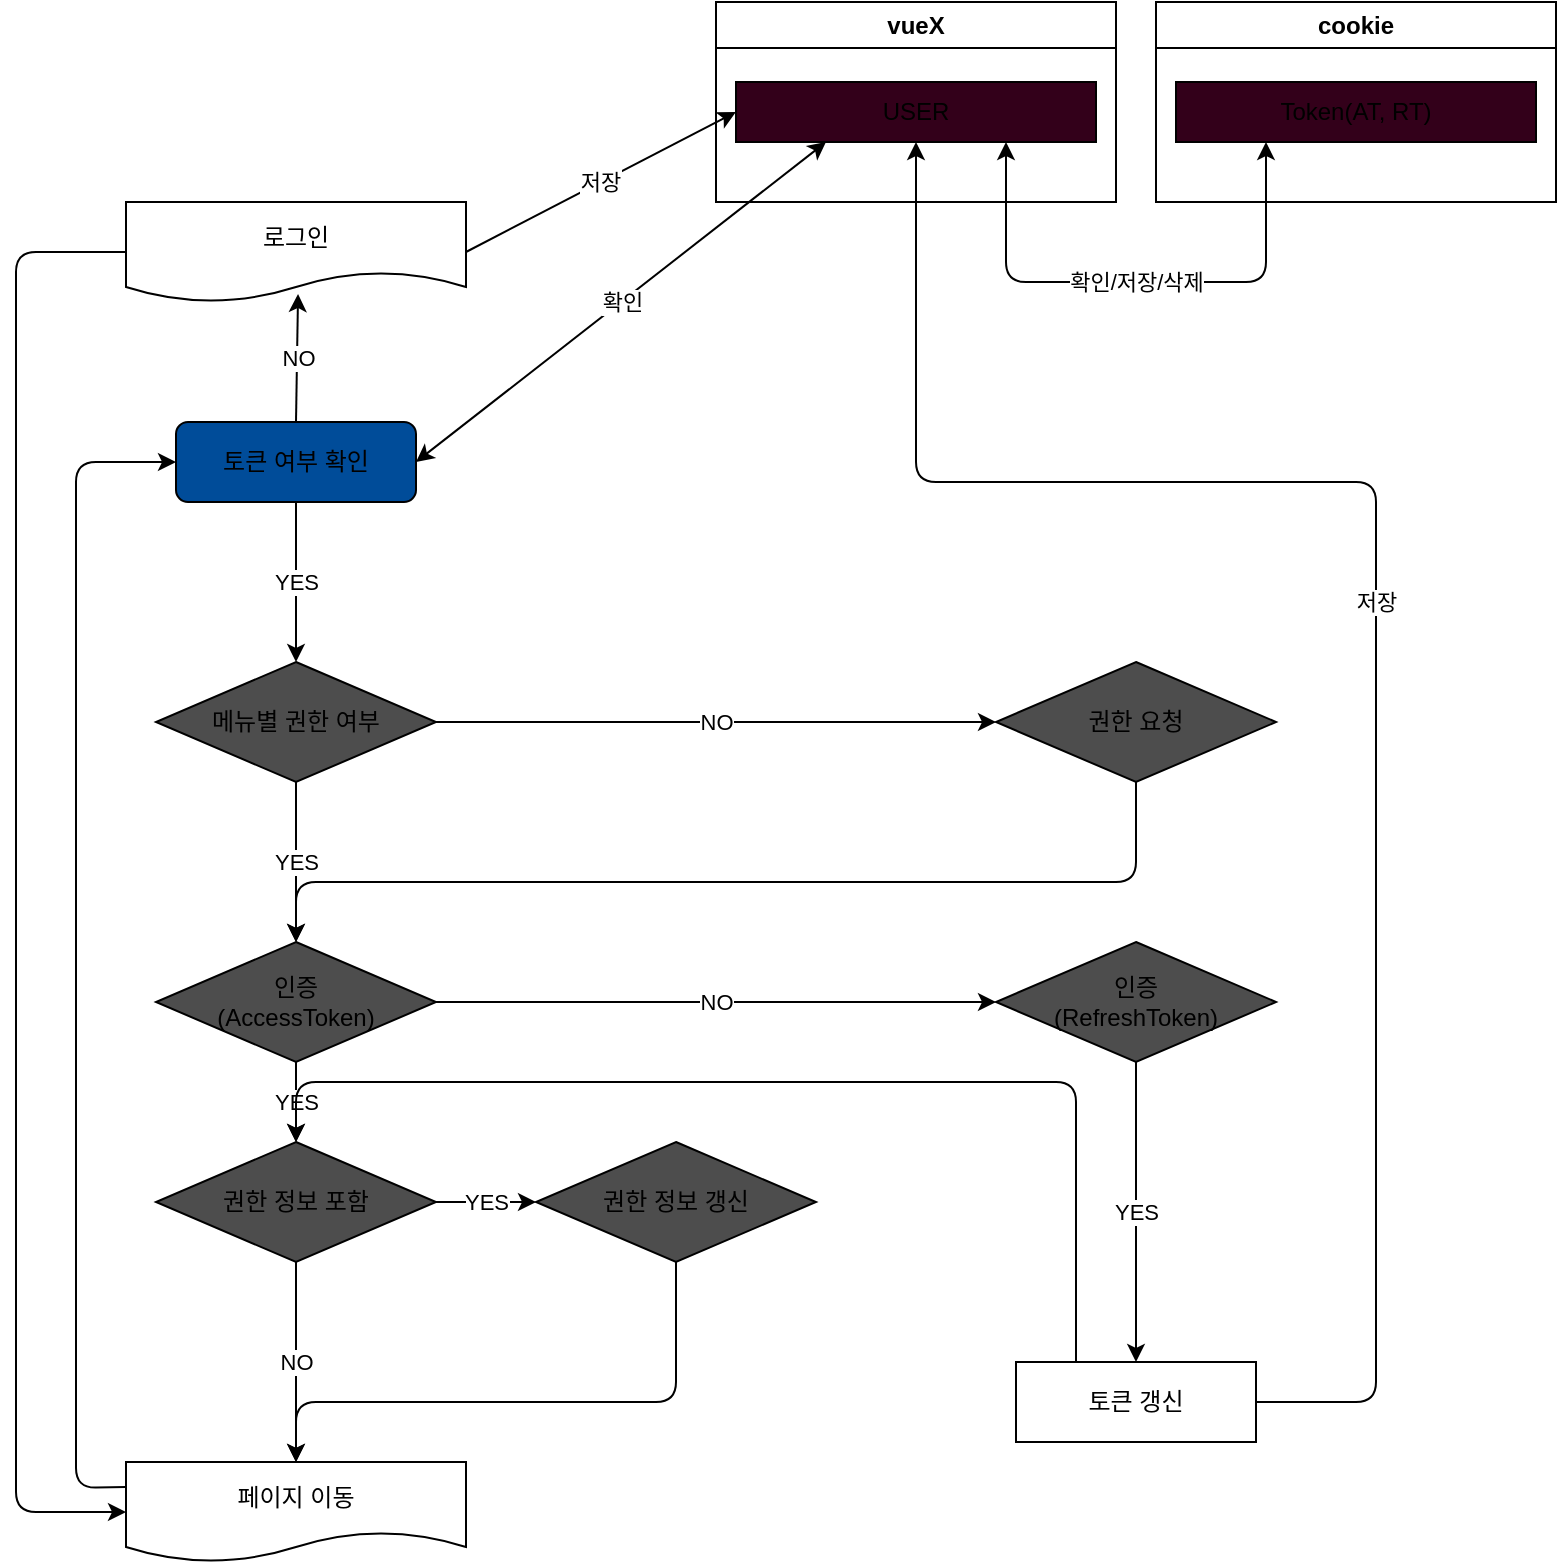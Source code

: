 <mxfile>
    <diagram id="pOqud3Csru5kn6OA6R6e" name="페이지-1">
        <mxGraphModel dx="1566" dy="2085" grid="1" gridSize="10" guides="1" tooltips="1" connect="1" arrows="0" fold="1" page="1" pageScale="1" pageWidth="827" pageHeight="1169" math="0" shadow="0">
            <root>
                <mxCell id="0"/>
                <mxCell id="1" parent="0"/>
                <mxCell id="57" value="YES" style="edgeStyle=none;html=1;exitX=0.5;exitY=1;exitDx=0;exitDy=0;entryX=0.5;entryY=0;entryDx=0;entryDy=0;" parent="1" source="51" target="80" edge="1">
                    <mxGeometry relative="1" as="geometry">
                        <Array as="points"/>
                    </mxGeometry>
                </mxCell>
                <mxCell id="59" value="NO" style="edgeStyle=none;html=1;exitX=1;exitY=0.5;exitDx=0;exitDy=0;entryX=0;entryY=0.5;entryDx=0;entryDy=0;" parent="1" source="51" target="58" edge="1">
                    <mxGeometry relative="1" as="geometry"/>
                </mxCell>
                <mxCell id="51" value="인증&lt;br&gt;(AccessToken)" style="rhombus;whiteSpace=wrap;html=1;fillColor=#4D4D4D;" parent="1" vertex="1">
                    <mxGeometry x="110" y="-610" width="140" height="60" as="geometry"/>
                </mxCell>
                <mxCell id="53" value="YES" style="edgeStyle=none;html=1;exitX=0.5;exitY=1;exitDx=0;exitDy=0;entryX=0.5;entryY=0;entryDx=0;entryDy=0;" parent="1" target="75" edge="1">
                    <mxGeometry relative="1" as="geometry">
                        <mxPoint x="290" y="-770" as="targetPoint"/>
                        <mxPoint x="180" y="-830" as="sourcePoint"/>
                    </mxGeometry>
                </mxCell>
                <mxCell id="86" value="NO" style="edgeStyle=none;html=1;exitX=0.5;exitY=0;exitDx=0;exitDy=0;entryX=0.506;entryY=0.92;entryDx=0;entryDy=0;entryPerimeter=0;" parent="1" target="54" edge="1">
                    <mxGeometry relative="1" as="geometry">
                        <mxPoint x="180" y="-870" as="sourcePoint"/>
                    </mxGeometry>
                </mxCell>
                <mxCell id="66" value="저장" style="html=1;exitX=1;exitY=0.5;exitDx=0;exitDy=0;entryX=0;entryY=0.5;entryDx=0;entryDy=0;startArrow=none;startFill=0;" parent="1" source="54" target="65" edge="1">
                    <mxGeometry relative="1" as="geometry"/>
                </mxCell>
                <mxCell id="67" style="edgeStyle=none;html=1;exitX=0;exitY=0.5;exitDx=0;exitDy=0;entryX=0;entryY=0.5;entryDx=0;entryDy=0;" parent="1" source="54" target="56" edge="1">
                    <mxGeometry relative="1" as="geometry">
                        <Array as="points">
                            <mxPoint x="40" y="-955"/>
                            <mxPoint x="40" y="-325"/>
                        </Array>
                    </mxGeometry>
                </mxCell>
                <UserObject label="로그인" tooltip="/shared/view/member/login" id="54">
                    <mxCell style="shape=document;whiteSpace=wrap;html=1;boundedLbl=1;" parent="1" vertex="1">
                        <mxGeometry x="95" y="-980" width="170" height="50" as="geometry"/>
                    </mxCell>
                </UserObject>
                <mxCell id="70" style="edgeStyle=none;html=1;exitX=0;exitY=0.25;exitDx=0;exitDy=0;entryX=0;entryY=0.5;entryDx=0;entryDy=0;startArrow=none;startFill=0;" parent="1" source="56" edge="1">
                    <mxGeometry relative="1" as="geometry">
                        <Array as="points">
                            <mxPoint x="70" y="-337"/>
                            <mxPoint x="70" y="-850"/>
                        </Array>
                        <mxPoint x="120" y="-850" as="targetPoint"/>
                    </mxGeometry>
                </mxCell>
                <mxCell id="56" value="페이지 이동" style="shape=document;whiteSpace=wrap;html=1;boundedLbl=1;" parent="1" vertex="1">
                    <mxGeometry x="95" y="-350" width="170" height="50" as="geometry"/>
                </mxCell>
                <mxCell id="62" value="YES" style="edgeStyle=none;html=1;exitX=0.5;exitY=1;exitDx=0;exitDy=0;entryX=0.5;entryY=0;entryDx=0;entryDy=0;" parent="1" source="58" target="60" edge="1">
                    <mxGeometry relative="1" as="geometry"/>
                </mxCell>
                <mxCell id="58" value="인증&lt;br&gt;(RefreshToken)" style="rhombus;whiteSpace=wrap;html=1;fillColor=#4D4D4D;" parent="1" vertex="1">
                    <mxGeometry x="530" y="-610" width="140" height="60" as="geometry"/>
                </mxCell>
                <mxCell id="69" value="저장" style="edgeStyle=none;html=1;exitX=1;exitY=0.5;exitDx=0;exitDy=0;entryX=0.5;entryY=1;entryDx=0;entryDy=0;startArrow=none;startFill=0;" parent="1" source="60" target="65" edge="1">
                    <mxGeometry relative="1" as="geometry">
                        <Array as="points">
                            <mxPoint x="720" y="-380"/>
                            <mxPoint x="720" y="-840"/>
                            <mxPoint x="490" y="-840"/>
                        </Array>
                    </mxGeometry>
                </mxCell>
                <mxCell id="85" style="edgeStyle=none;html=1;exitX=0.25;exitY=0;exitDx=0;exitDy=0;entryX=0.5;entryY=0;entryDx=0;entryDy=0;startArrow=none;startFill=0;" parent="1" source="60" target="80" edge="1">
                    <mxGeometry relative="1" as="geometry">
                        <Array as="points">
                            <mxPoint x="570" y="-540"/>
                            <mxPoint x="180" y="-540"/>
                        </Array>
                    </mxGeometry>
                </mxCell>
                <UserObject label="토큰 갱신" tooltip="/shared/utils/request.js" id="60">
                    <mxCell style="rounded=0;whiteSpace=wrap;html=1;" parent="1" vertex="1">
                        <mxGeometry x="540" y="-400" width="120" height="40" as="geometry"/>
                    </mxCell>
                </UserObject>
                <mxCell id="68" value="확인" style="edgeStyle=none;html=1;exitX=0.25;exitY=1;exitDx=0;exitDy=0;entryX=1;entryY=0.5;entryDx=0;entryDy=0;startArrow=classic;startFill=1;" parent="1" source="65" edge="1">
                    <mxGeometry relative="1" as="geometry">
                        <mxPoint x="240" y="-850" as="targetPoint"/>
                    </mxGeometry>
                </mxCell>
                <mxCell id="64" value="vueX" style="swimlane;whiteSpace=wrap;html=1;" parent="1" vertex="1">
                    <mxGeometry x="390" y="-1080" width="200" height="100" as="geometry"/>
                </mxCell>
                <UserObject label="USER" tooltip="/shared/store/modules/user.js" id="65">
                    <mxCell style="whiteSpace=wrap;html=1;fillColor=#33001A;" parent="64" vertex="1">
                        <mxGeometry x="10" y="40" width="180" height="30" as="geometry"/>
                    </mxCell>
                </UserObject>
                <mxCell id="72" value="cookie" style="swimlane;whiteSpace=wrap;html=1;" parent="1" vertex="1">
                    <mxGeometry x="610" y="-1080" width="200" height="100" as="geometry"/>
                </mxCell>
                <mxCell id="73" value="Token(AT, RT)" style="whiteSpace=wrap;html=1;fillColor=#33001A;" parent="72" vertex="1">
                    <mxGeometry x="10" y="40" width="180" height="30" as="geometry"/>
                </mxCell>
                <mxCell id="74" value="확인/저장/삭제" style="edgeStyle=none;html=1;exitX=0.75;exitY=1;exitDx=0;exitDy=0;entryX=0.25;entryY=1;entryDx=0;entryDy=0;startArrow=classic;startFill=1;" parent="1" source="65" target="73" edge="1">
                    <mxGeometry relative="1" as="geometry">
                        <Array as="points">
                            <mxPoint x="535" y="-940"/>
                            <mxPoint x="665" y="-940"/>
                        </Array>
                    </mxGeometry>
                </mxCell>
                <mxCell id="76" value="YES" style="edgeStyle=none;html=1;exitX=0.5;exitY=1;exitDx=0;exitDy=0;entryX=0.5;entryY=0;entryDx=0;entryDy=0;startArrow=none;startFill=0;" parent="1" source="75" target="51" edge="1">
                    <mxGeometry relative="1" as="geometry"/>
                </mxCell>
                <mxCell id="78" value="NO" style="edgeStyle=none;html=1;exitX=1;exitY=0.5;exitDx=0;exitDy=0;entryX=0;entryY=0.5;entryDx=0;entryDy=0;startArrow=none;startFill=0;" parent="1" source="75" target="77" edge="1">
                    <mxGeometry relative="1" as="geometry"/>
                </mxCell>
                <mxCell id="75" value="메뉴별 권한 여부" style="rhombus;whiteSpace=wrap;html=1;fillColor=#4D4D4D;" parent="1" vertex="1">
                    <mxGeometry x="110" y="-750" width="140" height="60" as="geometry"/>
                </mxCell>
                <mxCell id="79" style="edgeStyle=none;html=1;exitX=0.5;exitY=1;exitDx=0;exitDy=0;entryX=0.5;entryY=0;entryDx=0;entryDy=0;startArrow=none;startFill=0;" parent="1" source="77" target="51" edge="1">
                    <mxGeometry relative="1" as="geometry">
                        <Array as="points">
                            <mxPoint x="600" y="-640"/>
                            <mxPoint x="400" y="-640"/>
                            <mxPoint x="180" y="-640"/>
                        </Array>
                    </mxGeometry>
                </mxCell>
                <mxCell id="77" value="권한 요청" style="rhombus;whiteSpace=wrap;html=1;fillColor=#4D4D4D;" parent="1" vertex="1">
                    <mxGeometry x="530" y="-750" width="140" height="60" as="geometry"/>
                </mxCell>
                <mxCell id="81" value="NO" style="edgeStyle=none;html=1;exitX=0.5;exitY=1;exitDx=0;exitDy=0;entryX=0.5;entryY=0;entryDx=0;entryDy=0;startArrow=none;startFill=0;" parent="1" source="80" target="56" edge="1">
                    <mxGeometry relative="1" as="geometry"/>
                </mxCell>
                <mxCell id="83" value="YES" style="edgeStyle=none;html=1;exitX=1;exitY=0.5;exitDx=0;exitDy=0;entryX=0;entryY=0.5;entryDx=0;entryDy=0;startArrow=none;startFill=0;" parent="1" source="80" target="82" edge="1">
                    <mxGeometry relative="1" as="geometry"/>
                </mxCell>
                <mxCell id="80" value="권한 정보 포함" style="rhombus;whiteSpace=wrap;html=1;fillColor=#4D4D4D;" parent="1" vertex="1">
                    <mxGeometry x="110" y="-510" width="140" height="60" as="geometry"/>
                </mxCell>
                <mxCell id="84" style="edgeStyle=none;html=1;exitX=0.5;exitY=1;exitDx=0;exitDy=0;entryX=0.5;entryY=0;entryDx=0;entryDy=0;startArrow=none;startFill=0;" parent="1" source="82" target="56" edge="1">
                    <mxGeometry relative="1" as="geometry">
                        <Array as="points">
                            <mxPoint x="370" y="-380"/>
                            <mxPoint x="180" y="-380"/>
                        </Array>
                    </mxGeometry>
                </mxCell>
                <mxCell id="82" value="권한 정보 갱신" style="rhombus;whiteSpace=wrap;html=1;fillColor=#4D4D4D;" parent="1" vertex="1">
                    <mxGeometry x="300" y="-510" width="140" height="60" as="geometry"/>
                </mxCell>
                <UserObject label="토큰 여부 확인" tooltip="/shared/router/permission.js" id="88">
                    <mxCell style="rounded=1;whiteSpace=wrap;html=1;fillColor=#004C99;" parent="1" vertex="1">
                        <mxGeometry x="120" y="-870" width="120" height="40" as="geometry"/>
                    </mxCell>
                </UserObject>
            </root>
        </mxGraphModel>
    </diagram>
</mxfile>